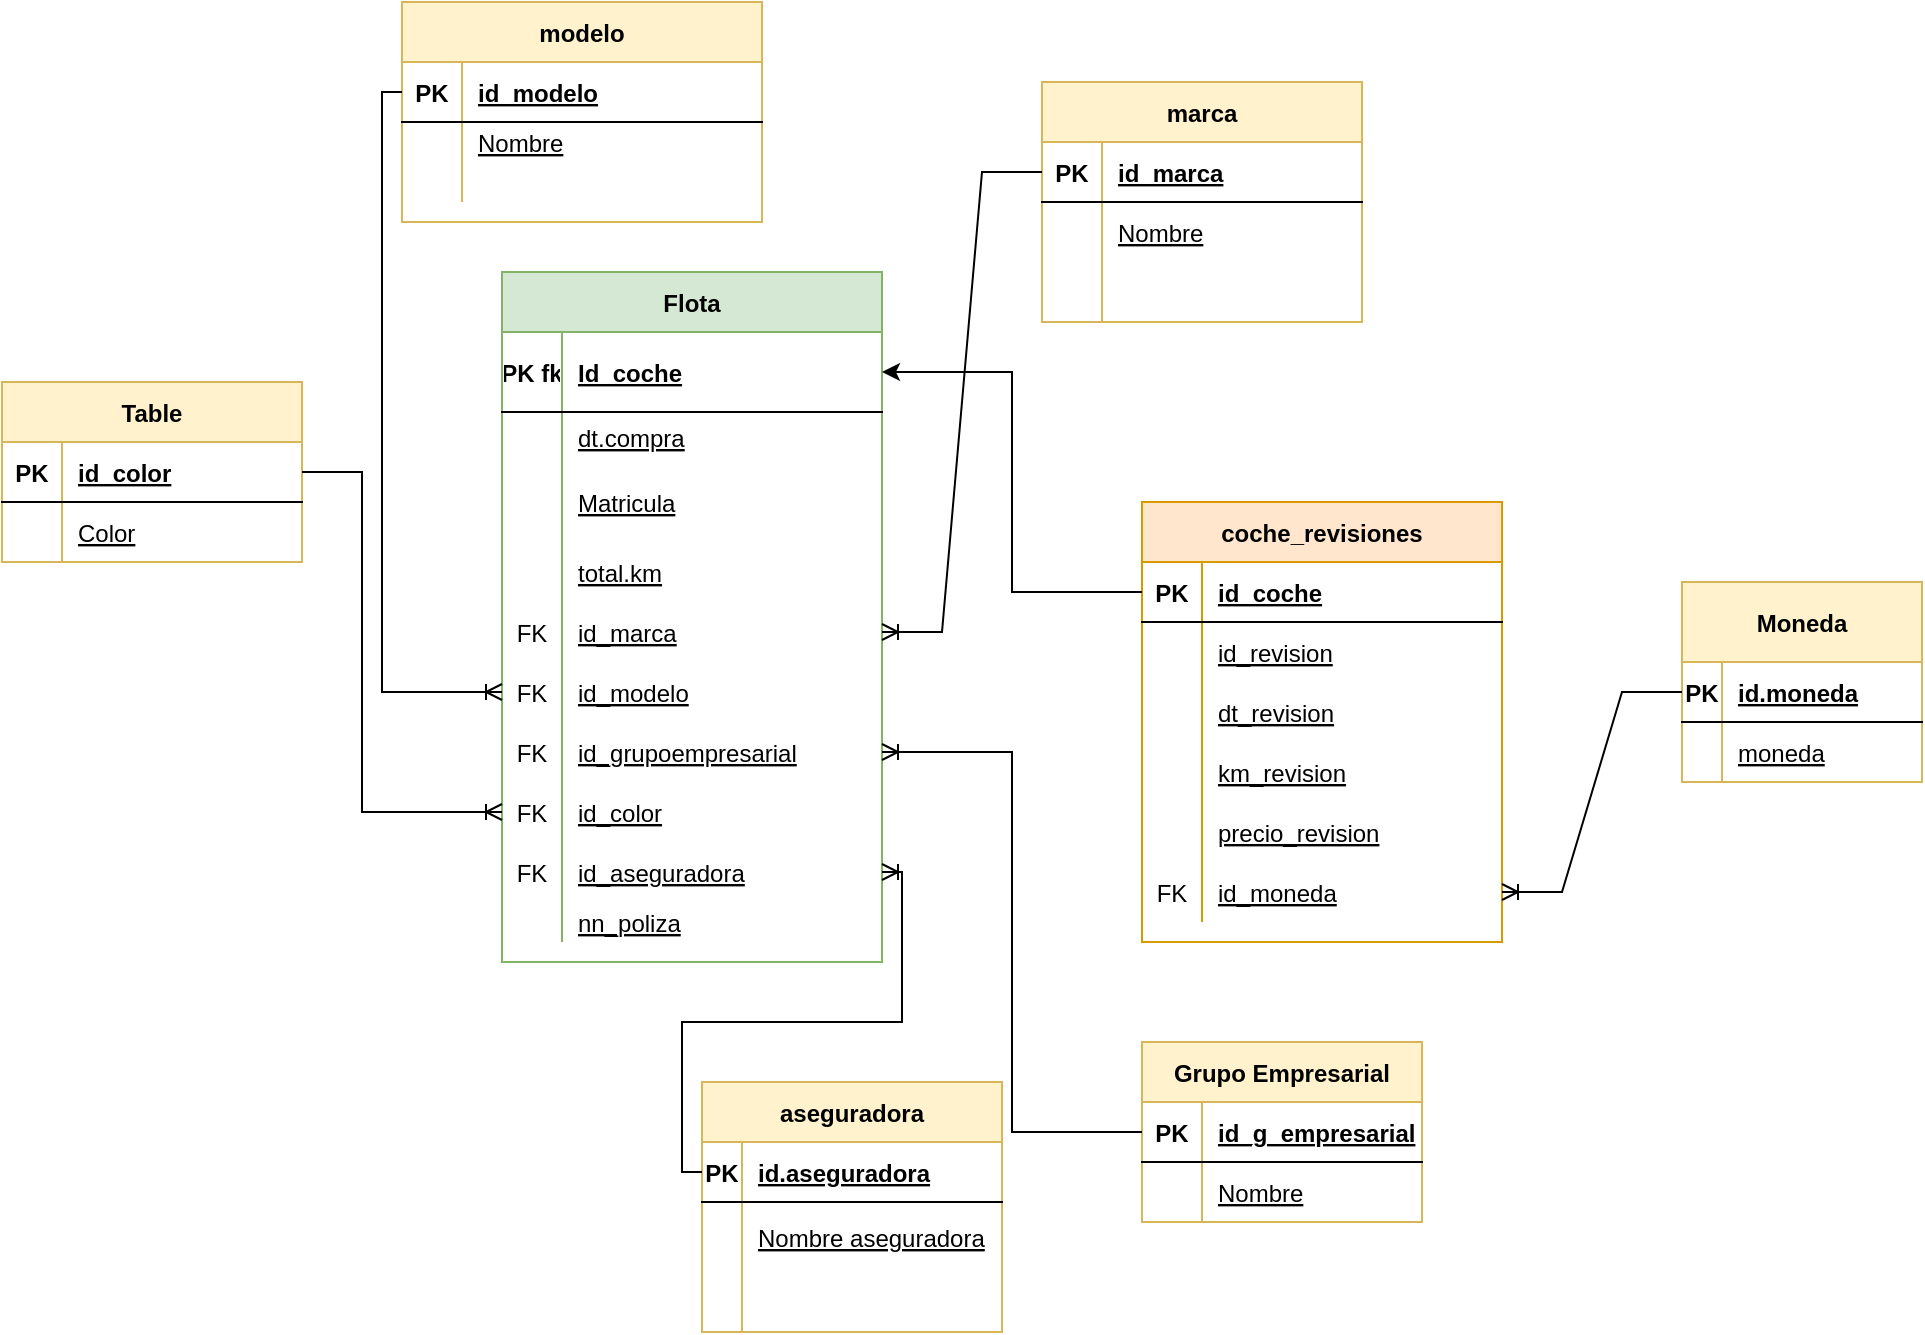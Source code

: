 <mxfile version="20.2.3" type="device"><diagram id="8EDdVwhjqoNO077AOh2g" name="FLOTA KEEPCODING"><mxGraphModel dx="1915" dy="1923" grid="1" gridSize="10" guides="1" tooltips="1" connect="1" arrows="1" fold="1" page="1" pageScale="1" pageWidth="827" pageHeight="1169" math="0" shadow="0"><root><mxCell id="0"/><mxCell id="1" parent="0"/><mxCell id="BFN1OS8TVp1ClR95F3wo-1" value="Flota" style="shape=table;startSize=30;container=1;collapsible=1;childLayout=tableLayout;fixedRows=1;rowLines=0;fontStyle=1;align=center;resizeLast=1;fillColor=#d5e8d4;strokeColor=#82b366;" parent="1" vertex="1"><mxGeometry x="-50" y="105" width="190" height="345.0" as="geometry"/></mxCell><mxCell id="BFN1OS8TVp1ClR95F3wo-2" value="" style="shape=tableRow;horizontal=0;startSize=0;swimlaneHead=0;swimlaneBody=0;fillColor=none;collapsible=0;dropTarget=0;points=[[0,0.5],[1,0.5]];portConstraint=eastwest;top=0;left=0;right=0;bottom=1;" parent="BFN1OS8TVp1ClR95F3wo-1" vertex="1"><mxGeometry y="30" width="190" height="40" as="geometry"/></mxCell><mxCell id="BFN1OS8TVp1ClR95F3wo-3" value="PK fk" style="shape=partialRectangle;connectable=0;fillColor=none;top=0;left=0;bottom=0;right=0;fontStyle=1;overflow=hidden;" parent="BFN1OS8TVp1ClR95F3wo-2" vertex="1"><mxGeometry width="30.0" height="40" as="geometry"><mxRectangle width="30.0" height="40" as="alternateBounds"/></mxGeometry></mxCell><mxCell id="BFN1OS8TVp1ClR95F3wo-4" value="Id_coche" style="shape=partialRectangle;connectable=0;fillColor=none;top=0;left=0;bottom=0;right=0;align=left;spacingLeft=6;fontStyle=5;overflow=hidden;" parent="BFN1OS8TVp1ClR95F3wo-2" vertex="1"><mxGeometry x="30.0" width="160.0" height="40" as="geometry"><mxRectangle width="160.0" height="40" as="alternateBounds"/></mxGeometry></mxCell><mxCell id="H2nhfvJSSMd97uNs4Wrm-1" value="" style="shape=tableRow;horizontal=0;startSize=0;swimlaneHead=0;swimlaneBody=0;fillColor=none;collapsible=0;dropTarget=0;points=[[0,0.5],[1,0.5]];portConstraint=eastwest;top=0;left=0;right=0;bottom=1;strokeColor=none;" parent="BFN1OS8TVp1ClR95F3wo-1" vertex="1"><mxGeometry y="70" width="190" height="25" as="geometry"/></mxCell><mxCell id="H2nhfvJSSMd97uNs4Wrm-2" value="" style="shape=partialRectangle;connectable=0;fillColor=none;top=0;left=0;bottom=0;right=0;fontStyle=1;overflow=hidden;" parent="H2nhfvJSSMd97uNs4Wrm-1" vertex="1"><mxGeometry width="30.0" height="25" as="geometry"><mxRectangle width="30.0" height="25" as="alternateBounds"/></mxGeometry></mxCell><mxCell id="H2nhfvJSSMd97uNs4Wrm-3" value="dt.compra" style="shape=partialRectangle;connectable=0;fillColor=none;top=0;left=0;bottom=0;right=0;align=left;spacingLeft=6;fontStyle=4;overflow=hidden;strokeColor=none;" parent="H2nhfvJSSMd97uNs4Wrm-1" vertex="1"><mxGeometry x="30.0" width="160.0" height="25" as="geometry"><mxRectangle width="160.0" height="25" as="alternateBounds"/></mxGeometry></mxCell><mxCell id="BFN1OS8TVp1ClR95F3wo-5" value="" style="shape=tableRow;horizontal=0;startSize=0;swimlaneHead=0;swimlaneBody=0;fillColor=none;collapsible=0;dropTarget=0;points=[[0,0.5],[1,0.5]];portConstraint=eastwest;top=0;left=0;right=0;bottom=0;" parent="BFN1OS8TVp1ClR95F3wo-1" vertex="1"><mxGeometry y="95" width="190" height="40" as="geometry"/></mxCell><mxCell id="BFN1OS8TVp1ClR95F3wo-6" value="" style="shape=partialRectangle;connectable=0;fillColor=none;top=0;left=0;bottom=0;right=0;editable=1;overflow=hidden;" parent="BFN1OS8TVp1ClR95F3wo-5" vertex="1"><mxGeometry width="30.0" height="40" as="geometry"><mxRectangle width="30.0" height="40" as="alternateBounds"/></mxGeometry></mxCell><mxCell id="BFN1OS8TVp1ClR95F3wo-7" value="Matricula" style="shape=partialRectangle;connectable=0;fillColor=none;top=0;left=0;bottom=0;right=0;align=left;spacingLeft=6;overflow=hidden;fontStyle=4" parent="BFN1OS8TVp1ClR95F3wo-5" vertex="1"><mxGeometry x="30.0" width="160.0" height="40" as="geometry"><mxRectangle width="160.0" height="40" as="alternateBounds"/></mxGeometry></mxCell><mxCell id="BFN1OS8TVp1ClR95F3wo-11" value="" style="shape=tableRow;horizontal=0;startSize=0;swimlaneHead=0;swimlaneBody=0;fillColor=none;collapsible=0;dropTarget=0;points=[[0,0.5],[1,0.5]];portConstraint=eastwest;top=0;left=0;right=0;bottom=0;" parent="BFN1OS8TVp1ClR95F3wo-1" vertex="1"><mxGeometry y="135" width="190" height="30" as="geometry"/></mxCell><mxCell id="BFN1OS8TVp1ClR95F3wo-12" value="" style="shape=partialRectangle;connectable=0;fillColor=none;top=0;left=0;bottom=0;right=0;editable=1;overflow=hidden;" parent="BFN1OS8TVp1ClR95F3wo-11" vertex="1"><mxGeometry width="30.0" height="30" as="geometry"><mxRectangle width="30.0" height="30" as="alternateBounds"/></mxGeometry></mxCell><mxCell id="BFN1OS8TVp1ClR95F3wo-13" value="total.km" style="shape=partialRectangle;connectable=0;fillColor=none;top=0;left=0;bottom=0;right=0;align=left;spacingLeft=6;overflow=hidden;fontStyle=4" parent="BFN1OS8TVp1ClR95F3wo-11" vertex="1"><mxGeometry x="30.0" width="160.0" height="30" as="geometry"><mxRectangle width="160.0" height="30" as="alternateBounds"/></mxGeometry></mxCell><mxCell id="jse9oJYDBZdMRAo43hgn-1" value="" style="shape=tableRow;horizontal=0;startSize=0;swimlaneHead=0;swimlaneBody=0;fillColor=none;collapsible=0;dropTarget=0;points=[[0,0.5],[1,0.5]];portConstraint=eastwest;top=0;left=0;right=0;bottom=0;" parent="BFN1OS8TVp1ClR95F3wo-1" vertex="1"><mxGeometry y="165" width="190" height="30" as="geometry"/></mxCell><mxCell id="jse9oJYDBZdMRAo43hgn-2" value="FK" style="shape=partialRectangle;connectable=0;fillColor=none;top=0;left=0;bottom=0;right=0;editable=1;overflow=hidden;" parent="jse9oJYDBZdMRAo43hgn-1" vertex="1"><mxGeometry width="30.0" height="30" as="geometry"><mxRectangle width="30.0" height="30" as="alternateBounds"/></mxGeometry></mxCell><mxCell id="jse9oJYDBZdMRAo43hgn-3" value="id_marca" style="shape=partialRectangle;connectable=0;fillColor=none;top=0;left=0;bottom=0;right=0;align=left;spacingLeft=6;overflow=hidden;fontStyle=4" parent="jse9oJYDBZdMRAo43hgn-1" vertex="1"><mxGeometry x="30.0" width="160.0" height="30" as="geometry"><mxRectangle width="160.0" height="30" as="alternateBounds"/></mxGeometry></mxCell><mxCell id="jse9oJYDBZdMRAo43hgn-4" value="" style="shape=tableRow;horizontal=0;startSize=0;swimlaneHead=0;swimlaneBody=0;fillColor=none;collapsible=0;dropTarget=0;points=[[0,0.5],[1,0.5]];portConstraint=eastwest;top=0;left=0;right=0;bottom=0;" parent="BFN1OS8TVp1ClR95F3wo-1" vertex="1"><mxGeometry y="195" width="190" height="30" as="geometry"/></mxCell><mxCell id="jse9oJYDBZdMRAo43hgn-5" value="FK" style="shape=partialRectangle;connectable=0;fillColor=none;top=0;left=0;bottom=0;right=0;editable=1;overflow=hidden;" parent="jse9oJYDBZdMRAo43hgn-4" vertex="1"><mxGeometry width="30.0" height="30" as="geometry"><mxRectangle width="30.0" height="30" as="alternateBounds"/></mxGeometry></mxCell><mxCell id="jse9oJYDBZdMRAo43hgn-6" value="id_modelo" style="shape=partialRectangle;connectable=0;fillColor=none;top=0;left=0;bottom=0;right=0;align=left;spacingLeft=6;overflow=hidden;fontStyle=4" parent="jse9oJYDBZdMRAo43hgn-4" vertex="1"><mxGeometry x="30.0" width="160.0" height="30" as="geometry"><mxRectangle width="160.0" height="30" as="alternateBounds"/></mxGeometry></mxCell><mxCell id="jse9oJYDBZdMRAo43hgn-7" value="" style="shape=tableRow;horizontal=0;startSize=0;swimlaneHead=0;swimlaneBody=0;fillColor=none;collapsible=0;dropTarget=0;points=[[0,0.5],[1,0.5]];portConstraint=eastwest;top=0;left=0;right=0;bottom=0;" parent="BFN1OS8TVp1ClR95F3wo-1" vertex="1"><mxGeometry y="225" width="190" height="30" as="geometry"/></mxCell><mxCell id="jse9oJYDBZdMRAo43hgn-8" value="FK" style="shape=partialRectangle;connectable=0;fillColor=none;top=0;left=0;bottom=0;right=0;editable=1;overflow=hidden;" parent="jse9oJYDBZdMRAo43hgn-7" vertex="1"><mxGeometry width="30.0" height="30" as="geometry"><mxRectangle width="30.0" height="30" as="alternateBounds"/></mxGeometry></mxCell><mxCell id="jse9oJYDBZdMRAo43hgn-9" value="id_grupoempresarial" style="shape=partialRectangle;connectable=0;fillColor=none;top=0;left=0;bottom=0;right=0;align=left;spacingLeft=6;overflow=hidden;fontStyle=4" parent="jse9oJYDBZdMRAo43hgn-7" vertex="1"><mxGeometry x="30.0" width="160.0" height="30" as="geometry"><mxRectangle width="160.0" height="30" as="alternateBounds"/></mxGeometry></mxCell><mxCell id="jse9oJYDBZdMRAo43hgn-10" value="" style="shape=tableRow;horizontal=0;startSize=0;swimlaneHead=0;swimlaneBody=0;fillColor=none;collapsible=0;dropTarget=0;points=[[0,0.5],[1,0.5]];portConstraint=eastwest;top=0;left=0;right=0;bottom=0;" parent="BFN1OS8TVp1ClR95F3wo-1" vertex="1"><mxGeometry y="255" width="190" height="30" as="geometry"/></mxCell><mxCell id="jse9oJYDBZdMRAo43hgn-11" value="FK" style="shape=partialRectangle;connectable=0;fillColor=none;top=0;left=0;bottom=0;right=0;editable=1;overflow=hidden;" parent="jse9oJYDBZdMRAo43hgn-10" vertex="1"><mxGeometry width="30.0" height="30" as="geometry"><mxRectangle width="30.0" height="30" as="alternateBounds"/></mxGeometry></mxCell><mxCell id="jse9oJYDBZdMRAo43hgn-12" value="id_color" style="shape=partialRectangle;connectable=0;fillColor=none;top=0;left=0;bottom=0;right=0;align=left;spacingLeft=6;overflow=hidden;fontStyle=4" parent="jse9oJYDBZdMRAo43hgn-10" vertex="1"><mxGeometry x="30.0" width="160.0" height="30" as="geometry"><mxRectangle width="160.0" height="30" as="alternateBounds"/></mxGeometry></mxCell><mxCell id="GHi4tgiAQtHKnTw6kDg6-1" value="" style="shape=tableRow;horizontal=0;startSize=0;swimlaneHead=0;swimlaneBody=0;fillColor=none;collapsible=0;dropTarget=0;points=[[0,0.5],[1,0.5]];portConstraint=eastwest;top=0;left=0;right=0;bottom=0;" parent="BFN1OS8TVp1ClR95F3wo-1" vertex="1"><mxGeometry y="285" width="190" height="30" as="geometry"/></mxCell><mxCell id="GHi4tgiAQtHKnTw6kDg6-2" value="FK" style="shape=partialRectangle;connectable=0;fillColor=none;top=0;left=0;bottom=0;right=0;editable=1;overflow=hidden;" parent="GHi4tgiAQtHKnTw6kDg6-1" vertex="1"><mxGeometry width="30.0" height="30" as="geometry"><mxRectangle width="30.0" height="30" as="alternateBounds"/></mxGeometry></mxCell><mxCell id="GHi4tgiAQtHKnTw6kDg6-3" value="id_aseguradora" style="shape=partialRectangle;connectable=0;fillColor=none;top=0;left=0;bottom=0;right=0;align=left;spacingLeft=6;overflow=hidden;fontStyle=4" parent="GHi4tgiAQtHKnTw6kDg6-1" vertex="1"><mxGeometry x="30.0" width="160.0" height="30" as="geometry"><mxRectangle width="160.0" height="30" as="alternateBounds"/></mxGeometry></mxCell><mxCell id="GHi4tgiAQtHKnTw6kDg6-9" value="" style="shape=tableRow;horizontal=0;startSize=0;swimlaneHead=0;swimlaneBody=0;fillColor=none;collapsible=0;dropTarget=0;points=[[0,0.5],[1,0.5]];portConstraint=eastwest;top=0;left=0;right=0;bottom=0;" parent="BFN1OS8TVp1ClR95F3wo-1" vertex="1"><mxGeometry y="315" width="190" height="20" as="geometry"/></mxCell><mxCell id="GHi4tgiAQtHKnTw6kDg6-10" value="" style="shape=partialRectangle;connectable=0;fillColor=none;top=0;left=0;bottom=0;right=0;editable=1;overflow=hidden;" parent="GHi4tgiAQtHKnTw6kDg6-9" vertex="1"><mxGeometry width="30.0" height="20" as="geometry"><mxRectangle width="30.0" height="20" as="alternateBounds"/></mxGeometry></mxCell><mxCell id="GHi4tgiAQtHKnTw6kDg6-11" value="nn_poliza" style="shape=partialRectangle;connectable=0;fillColor=none;top=0;left=0;bottom=0;right=0;align=left;spacingLeft=6;overflow=hidden;fontStyle=4" parent="GHi4tgiAQtHKnTw6kDg6-9" vertex="1"><mxGeometry x="30.0" width="160.0" height="20" as="geometry"><mxRectangle width="160.0" height="20" as="alternateBounds"/></mxGeometry></mxCell><mxCell id="9qH014fQgzcnN4x6-vak-42" value="modelo" style="shape=table;startSize=30;container=1;collapsible=1;childLayout=tableLayout;fixedRows=1;rowLines=0;fontStyle=1;align=center;resizeLast=1;fillColor=#fff2cc;strokeColor=#d6b656;" parent="1" vertex="1"><mxGeometry x="-100" y="-30" width="180" height="110.0" as="geometry"/></mxCell><mxCell id="9qH014fQgzcnN4x6-vak-43" value="" style="shape=tableRow;horizontal=0;startSize=0;swimlaneHead=0;swimlaneBody=0;fillColor=none;collapsible=0;dropTarget=0;points=[[0,0.5],[1,0.5]];portConstraint=eastwest;top=0;left=0;right=0;bottom=1;" parent="9qH014fQgzcnN4x6-vak-42" vertex="1"><mxGeometry y="30" width="180" height="30" as="geometry"/></mxCell><mxCell id="9qH014fQgzcnN4x6-vak-44" value="PK" style="shape=partialRectangle;connectable=0;fillColor=none;top=0;left=0;bottom=0;right=0;fontStyle=1;overflow=hidden;" parent="9qH014fQgzcnN4x6-vak-43" vertex="1"><mxGeometry width="30" height="30" as="geometry"><mxRectangle width="30" height="30" as="alternateBounds"/></mxGeometry></mxCell><mxCell id="9qH014fQgzcnN4x6-vak-45" value="id_modelo" style="shape=partialRectangle;connectable=0;fillColor=none;top=0;left=0;bottom=0;right=0;align=left;spacingLeft=6;fontStyle=5;overflow=hidden;" parent="9qH014fQgzcnN4x6-vak-43" vertex="1"><mxGeometry x="30" width="150" height="30" as="geometry"><mxRectangle width="150" height="30" as="alternateBounds"/></mxGeometry></mxCell><mxCell id="9qH014fQgzcnN4x6-vak-46" value="" style="shape=tableRow;horizontal=0;startSize=0;swimlaneHead=0;swimlaneBody=0;fillColor=none;collapsible=0;dropTarget=0;points=[[0,0.5],[1,0.5]];portConstraint=eastwest;top=0;left=0;right=0;bottom=0;" parent="9qH014fQgzcnN4x6-vak-42" vertex="1"><mxGeometry y="60" width="180" height="20" as="geometry"/></mxCell><mxCell id="9qH014fQgzcnN4x6-vak-47" value="" style="shape=partialRectangle;connectable=0;fillColor=none;top=0;left=0;bottom=0;right=0;editable=1;overflow=hidden;" parent="9qH014fQgzcnN4x6-vak-46" vertex="1"><mxGeometry width="30" height="20" as="geometry"><mxRectangle width="30" height="20" as="alternateBounds"/></mxGeometry></mxCell><mxCell id="9qH014fQgzcnN4x6-vak-48" value="Nombre" style="shape=partialRectangle;connectable=0;fillColor=none;top=0;left=0;bottom=0;right=0;align=left;spacingLeft=6;overflow=hidden;fontStyle=4" parent="9qH014fQgzcnN4x6-vak-46" vertex="1"><mxGeometry x="30" width="150" height="20" as="geometry"><mxRectangle width="150" height="20" as="alternateBounds"/></mxGeometry></mxCell><mxCell id="IlqKf_GuAoebQNW2TqDB-1" value="" style="shape=tableRow;horizontal=0;startSize=0;swimlaneHead=0;swimlaneBody=0;fillColor=none;collapsible=0;dropTarget=0;points=[[0,0.5],[1,0.5]];portConstraint=eastwest;top=0;left=0;right=0;bottom=0;" parent="9qH014fQgzcnN4x6-vak-42" vertex="1"><mxGeometry y="80" width="180" height="20" as="geometry"/></mxCell><mxCell id="IlqKf_GuAoebQNW2TqDB-2" value="" style="shape=partialRectangle;connectable=0;fillColor=none;top=0;left=0;bottom=0;right=0;editable=1;overflow=hidden;" parent="IlqKf_GuAoebQNW2TqDB-1" vertex="1"><mxGeometry width="30" height="20" as="geometry"><mxRectangle width="30" height="20" as="alternateBounds"/></mxGeometry></mxCell><mxCell id="IlqKf_GuAoebQNW2TqDB-3" value="" style="shape=partialRectangle;connectable=0;fillColor=none;top=0;left=0;bottom=0;right=0;align=left;spacingLeft=6;overflow=hidden;" parent="IlqKf_GuAoebQNW2TqDB-1" vertex="1"><mxGeometry x="30" width="150" height="20" as="geometry"><mxRectangle width="150" height="20" as="alternateBounds"/></mxGeometry></mxCell><mxCell id="9qH014fQgzcnN4x6-vak-56" value="marca" style="shape=table;startSize=30;container=1;collapsible=1;childLayout=tableLayout;fixedRows=1;rowLines=0;fontStyle=1;align=center;resizeLast=1;fillColor=#fff2cc;strokeColor=#d6b656;" parent="1" vertex="1"><mxGeometry x="220" y="10" width="160" height="120" as="geometry"/></mxCell><mxCell id="9qH014fQgzcnN4x6-vak-57" value="" style="shape=tableRow;horizontal=0;startSize=0;swimlaneHead=0;swimlaneBody=0;fillColor=none;collapsible=0;dropTarget=0;points=[[0,0.5],[1,0.5]];portConstraint=eastwest;top=0;left=0;right=0;bottom=1;" parent="9qH014fQgzcnN4x6-vak-56" vertex="1"><mxGeometry y="30" width="160" height="30" as="geometry"/></mxCell><mxCell id="9qH014fQgzcnN4x6-vak-58" value="PK" style="shape=partialRectangle;connectable=0;fillColor=none;top=0;left=0;bottom=0;right=0;fontStyle=1;overflow=hidden;" parent="9qH014fQgzcnN4x6-vak-57" vertex="1"><mxGeometry width="30" height="30" as="geometry"><mxRectangle width="30" height="30" as="alternateBounds"/></mxGeometry></mxCell><mxCell id="9qH014fQgzcnN4x6-vak-59" value="id_marca" style="shape=partialRectangle;connectable=0;fillColor=none;top=0;left=0;bottom=0;right=0;align=left;spacingLeft=6;fontStyle=5;overflow=hidden;" parent="9qH014fQgzcnN4x6-vak-57" vertex="1"><mxGeometry x="30" width="130" height="30" as="geometry"><mxRectangle width="130" height="30" as="alternateBounds"/></mxGeometry></mxCell><mxCell id="9qH014fQgzcnN4x6-vak-60" value="" style="shape=tableRow;horizontal=0;startSize=0;swimlaneHead=0;swimlaneBody=0;fillColor=none;collapsible=0;dropTarget=0;points=[[0,0.5],[1,0.5]];portConstraint=eastwest;top=0;left=0;right=0;bottom=0;" parent="9qH014fQgzcnN4x6-vak-56" vertex="1"><mxGeometry y="60" width="160" height="30" as="geometry"/></mxCell><mxCell id="9qH014fQgzcnN4x6-vak-61" value="" style="shape=partialRectangle;connectable=0;fillColor=none;top=0;left=0;bottom=0;right=0;editable=1;overflow=hidden;" parent="9qH014fQgzcnN4x6-vak-60" vertex="1"><mxGeometry width="30" height="30" as="geometry"><mxRectangle width="30" height="30" as="alternateBounds"/></mxGeometry></mxCell><mxCell id="9qH014fQgzcnN4x6-vak-62" value="Nombre" style="shape=partialRectangle;connectable=0;fillColor=none;top=0;left=0;bottom=0;right=0;align=left;spacingLeft=6;overflow=hidden;fontStyle=4" parent="9qH014fQgzcnN4x6-vak-60" vertex="1"><mxGeometry x="30" width="130" height="30" as="geometry"><mxRectangle width="130" height="30" as="alternateBounds"/></mxGeometry></mxCell><mxCell id="9qH014fQgzcnN4x6-vak-63" value="" style="shape=tableRow;horizontal=0;startSize=0;swimlaneHead=0;swimlaneBody=0;fillColor=none;collapsible=0;dropTarget=0;points=[[0,0.5],[1,0.5]];portConstraint=eastwest;top=0;left=0;right=0;bottom=0;" parent="9qH014fQgzcnN4x6-vak-56" vertex="1"><mxGeometry y="90" width="160" height="30" as="geometry"/></mxCell><mxCell id="9qH014fQgzcnN4x6-vak-64" value="" style="shape=partialRectangle;connectable=0;fillColor=none;top=0;left=0;bottom=0;right=0;editable=1;overflow=hidden;" parent="9qH014fQgzcnN4x6-vak-63" vertex="1"><mxGeometry width="30" height="30" as="geometry"><mxRectangle width="30" height="30" as="alternateBounds"/></mxGeometry></mxCell><mxCell id="9qH014fQgzcnN4x6-vak-65" value="" style="shape=partialRectangle;connectable=0;fillColor=none;top=0;left=0;bottom=0;right=0;align=left;spacingLeft=6;overflow=hidden;" parent="9qH014fQgzcnN4x6-vak-63" vertex="1"><mxGeometry x="30" width="130" height="30" as="geometry"><mxRectangle width="130" height="30" as="alternateBounds"/></mxGeometry></mxCell><mxCell id="9qH014fQgzcnN4x6-vak-70" value="Grupo Empresarial" style="shape=table;startSize=30;container=1;collapsible=1;childLayout=tableLayout;fixedRows=1;rowLines=0;fontStyle=1;align=center;resizeLast=1;fillColor=#fff2cc;strokeColor=#d6b656;" parent="1" vertex="1"><mxGeometry x="270" y="490" width="140" height="90" as="geometry"/></mxCell><mxCell id="9qH014fQgzcnN4x6-vak-71" value="" style="shape=tableRow;horizontal=0;startSize=0;swimlaneHead=0;swimlaneBody=0;fillColor=none;collapsible=0;dropTarget=0;points=[[0,0.5],[1,0.5]];portConstraint=eastwest;top=0;left=0;right=0;bottom=1;" parent="9qH014fQgzcnN4x6-vak-70" vertex="1"><mxGeometry y="30" width="140" height="30" as="geometry"/></mxCell><mxCell id="9qH014fQgzcnN4x6-vak-72" value="PK" style="shape=partialRectangle;connectable=0;fillColor=none;top=0;left=0;bottom=0;right=0;fontStyle=1;overflow=hidden;" parent="9qH014fQgzcnN4x6-vak-71" vertex="1"><mxGeometry width="30" height="30" as="geometry"><mxRectangle width="30" height="30" as="alternateBounds"/></mxGeometry></mxCell><mxCell id="9qH014fQgzcnN4x6-vak-73" value="id_g_empresarial" style="shape=partialRectangle;connectable=0;fillColor=none;top=0;left=0;bottom=0;right=0;align=left;spacingLeft=6;fontStyle=5;overflow=hidden;" parent="9qH014fQgzcnN4x6-vak-71" vertex="1"><mxGeometry x="30" width="110" height="30" as="geometry"><mxRectangle width="110" height="30" as="alternateBounds"/></mxGeometry></mxCell><mxCell id="9qH014fQgzcnN4x6-vak-74" value="" style="shape=tableRow;horizontal=0;startSize=0;swimlaneHead=0;swimlaneBody=0;fillColor=none;collapsible=0;dropTarget=0;points=[[0,0.5],[1,0.5]];portConstraint=eastwest;top=0;left=0;right=0;bottom=0;" parent="9qH014fQgzcnN4x6-vak-70" vertex="1"><mxGeometry y="60" width="140" height="30" as="geometry"/></mxCell><mxCell id="9qH014fQgzcnN4x6-vak-75" value="" style="shape=partialRectangle;connectable=0;fillColor=none;top=0;left=0;bottom=0;right=0;editable=1;overflow=hidden;" parent="9qH014fQgzcnN4x6-vak-74" vertex="1"><mxGeometry width="30" height="30" as="geometry"><mxRectangle width="30" height="30" as="alternateBounds"/></mxGeometry></mxCell><mxCell id="9qH014fQgzcnN4x6-vak-76" value="Nombre" style="shape=partialRectangle;connectable=0;fillColor=none;top=0;left=0;bottom=0;right=0;align=left;spacingLeft=6;overflow=hidden;fontStyle=4" parent="9qH014fQgzcnN4x6-vak-74" vertex="1"><mxGeometry x="30" width="110" height="30" as="geometry"><mxRectangle width="110" height="30" as="alternateBounds"/></mxGeometry></mxCell><mxCell id="y_GJwCHiX9BUu_xpsBJR-1" value="Moneda" style="shape=table;startSize=40;container=1;collapsible=1;childLayout=tableLayout;fixedRows=1;rowLines=0;fontStyle=1;align=center;resizeLast=1;fillColor=#fff2cc;strokeColor=#d6b656;" parent="1" vertex="1"><mxGeometry x="540" y="260" width="120" height="100" as="geometry"/></mxCell><mxCell id="y_GJwCHiX9BUu_xpsBJR-2" value="" style="shape=tableRow;horizontal=0;startSize=0;swimlaneHead=0;swimlaneBody=0;fillColor=none;collapsible=0;dropTarget=0;points=[[0,0.5],[1,0.5]];portConstraint=eastwest;top=0;left=0;right=0;bottom=1;" parent="y_GJwCHiX9BUu_xpsBJR-1" vertex="1"><mxGeometry y="40" width="120" height="30" as="geometry"/></mxCell><mxCell id="y_GJwCHiX9BUu_xpsBJR-3" value="PK" style="shape=partialRectangle;connectable=0;fillColor=none;top=0;left=0;bottom=0;right=0;fontStyle=1;overflow=hidden;" parent="y_GJwCHiX9BUu_xpsBJR-2" vertex="1"><mxGeometry width="20" height="30" as="geometry"><mxRectangle width="20" height="30" as="alternateBounds"/></mxGeometry></mxCell><mxCell id="y_GJwCHiX9BUu_xpsBJR-4" value="id.moneda" style="shape=partialRectangle;connectable=0;fillColor=none;top=0;left=0;bottom=0;right=0;align=left;spacingLeft=6;fontStyle=5;overflow=hidden;" parent="y_GJwCHiX9BUu_xpsBJR-2" vertex="1"><mxGeometry x="20" width="100" height="30" as="geometry"><mxRectangle width="100" height="30" as="alternateBounds"/></mxGeometry></mxCell><mxCell id="y_GJwCHiX9BUu_xpsBJR-5" value="" style="shape=tableRow;horizontal=0;startSize=0;swimlaneHead=0;swimlaneBody=0;fillColor=none;collapsible=0;dropTarget=0;points=[[0,0.5],[1,0.5]];portConstraint=eastwest;top=0;left=0;right=0;bottom=0;" parent="y_GJwCHiX9BUu_xpsBJR-1" vertex="1"><mxGeometry y="70" width="120" height="30" as="geometry"/></mxCell><mxCell id="y_GJwCHiX9BUu_xpsBJR-6" value="" style="shape=partialRectangle;connectable=0;fillColor=none;top=0;left=0;bottom=0;right=0;editable=1;overflow=hidden;" parent="y_GJwCHiX9BUu_xpsBJR-5" vertex="1"><mxGeometry width="20" height="30" as="geometry"><mxRectangle width="20" height="30" as="alternateBounds"/></mxGeometry></mxCell><mxCell id="y_GJwCHiX9BUu_xpsBJR-7" value="moneda" style="shape=partialRectangle;connectable=0;fillColor=none;top=0;left=0;bottom=0;right=0;align=left;spacingLeft=6;overflow=hidden;fontStyle=4" parent="y_GJwCHiX9BUu_xpsBJR-5" vertex="1"><mxGeometry x="20" width="100" height="30" as="geometry"><mxRectangle width="100" height="30" as="alternateBounds"/></mxGeometry></mxCell><mxCell id="y_GJwCHiX9BUu_xpsBJR-15" value="aseguradora" style="shape=table;startSize=30;container=1;collapsible=1;childLayout=tableLayout;fixedRows=1;rowLines=0;fontStyle=1;align=center;resizeLast=1;fillColor=#fff2cc;strokeColor=#d6b656;" parent="1" vertex="1"><mxGeometry x="50" y="510" width="150" height="125" as="geometry"/></mxCell><mxCell id="y_GJwCHiX9BUu_xpsBJR-16" value="" style="shape=tableRow;horizontal=0;startSize=0;swimlaneHead=0;swimlaneBody=0;fillColor=none;collapsible=0;dropTarget=0;points=[[0,0.5],[1,0.5]];portConstraint=eastwest;top=0;left=0;right=0;bottom=1;" parent="y_GJwCHiX9BUu_xpsBJR-15" vertex="1"><mxGeometry y="30" width="150" height="30" as="geometry"/></mxCell><mxCell id="y_GJwCHiX9BUu_xpsBJR-17" value="PK" style="shape=partialRectangle;connectable=0;fillColor=none;top=0;left=0;bottom=0;right=0;fontStyle=1;overflow=hidden;" parent="y_GJwCHiX9BUu_xpsBJR-16" vertex="1"><mxGeometry width="20" height="30" as="geometry"><mxRectangle width="20" height="30" as="alternateBounds"/></mxGeometry></mxCell><mxCell id="y_GJwCHiX9BUu_xpsBJR-18" value="id.aseguradora" style="shape=partialRectangle;connectable=0;fillColor=none;top=0;left=0;bottom=0;right=0;align=left;spacingLeft=6;fontStyle=5;overflow=hidden;" parent="y_GJwCHiX9BUu_xpsBJR-16" vertex="1"><mxGeometry x="20" width="130" height="30" as="geometry"><mxRectangle width="130" height="30" as="alternateBounds"/></mxGeometry></mxCell><mxCell id="y_GJwCHiX9BUu_xpsBJR-19" value="" style="shape=tableRow;horizontal=0;startSize=0;swimlaneHead=0;swimlaneBody=0;fillColor=none;collapsible=0;dropTarget=0;points=[[0,0.5],[1,0.5]];portConstraint=eastwest;top=0;left=0;right=0;bottom=0;" parent="y_GJwCHiX9BUu_xpsBJR-15" vertex="1"><mxGeometry y="60" width="150" height="35" as="geometry"/></mxCell><mxCell id="y_GJwCHiX9BUu_xpsBJR-20" value="" style="shape=partialRectangle;connectable=0;fillColor=none;top=0;left=0;bottom=0;right=0;editable=1;overflow=hidden;" parent="y_GJwCHiX9BUu_xpsBJR-19" vertex="1"><mxGeometry width="20" height="35" as="geometry"><mxRectangle width="20" height="35" as="alternateBounds"/></mxGeometry></mxCell><mxCell id="y_GJwCHiX9BUu_xpsBJR-21" value="Nombre aseguradora" style="shape=partialRectangle;connectable=0;fillColor=none;top=0;left=0;bottom=0;right=0;align=left;spacingLeft=6;overflow=hidden;fontStyle=4" parent="y_GJwCHiX9BUu_xpsBJR-19" vertex="1"><mxGeometry x="20" width="130" height="35" as="geometry"><mxRectangle width="130" height="35" as="alternateBounds"/></mxGeometry></mxCell><mxCell id="y_GJwCHiX9BUu_xpsBJR-22" value="" style="shape=tableRow;horizontal=0;startSize=0;swimlaneHead=0;swimlaneBody=0;fillColor=none;collapsible=0;dropTarget=0;points=[[0,0.5],[1,0.5]];portConstraint=eastwest;top=0;left=0;right=0;bottom=0;" parent="y_GJwCHiX9BUu_xpsBJR-15" vertex="1"><mxGeometry y="95" width="150" height="30" as="geometry"/></mxCell><mxCell id="y_GJwCHiX9BUu_xpsBJR-23" value="" style="shape=partialRectangle;connectable=0;fillColor=none;top=0;left=0;bottom=0;right=0;editable=1;overflow=hidden;" parent="y_GJwCHiX9BUu_xpsBJR-22" vertex="1"><mxGeometry width="20" height="30" as="geometry"><mxRectangle width="20" height="30" as="alternateBounds"/></mxGeometry></mxCell><mxCell id="y_GJwCHiX9BUu_xpsBJR-24" value="" style="shape=partialRectangle;connectable=0;fillColor=none;top=0;left=0;bottom=0;right=0;align=left;spacingLeft=6;overflow=hidden;" parent="y_GJwCHiX9BUu_xpsBJR-22" vertex="1"><mxGeometry x="20" width="130" height="30" as="geometry"><mxRectangle width="130" height="30" as="alternateBounds"/></mxGeometry></mxCell><mxCell id="y_GJwCHiX9BUu_xpsBJR-29" value="Table" style="shape=table;startSize=30;container=1;collapsible=1;childLayout=tableLayout;fixedRows=1;rowLines=0;fontStyle=1;align=center;resizeLast=1;fillColor=#fff2cc;strokeColor=#d6b656;" parent="1" vertex="1"><mxGeometry x="-300" y="160" width="150" height="90" as="geometry"/></mxCell><mxCell id="y_GJwCHiX9BUu_xpsBJR-30" value="" style="shape=tableRow;horizontal=0;startSize=0;swimlaneHead=0;swimlaneBody=0;fillColor=none;collapsible=0;dropTarget=0;points=[[0,0.5],[1,0.5]];portConstraint=eastwest;top=0;left=0;right=0;bottom=1;" parent="y_GJwCHiX9BUu_xpsBJR-29" vertex="1"><mxGeometry y="30" width="150" height="30" as="geometry"/></mxCell><mxCell id="y_GJwCHiX9BUu_xpsBJR-31" value="PK" style="shape=partialRectangle;connectable=0;fillColor=none;top=0;left=0;bottom=0;right=0;fontStyle=1;overflow=hidden;" parent="y_GJwCHiX9BUu_xpsBJR-30" vertex="1"><mxGeometry width="30" height="30" as="geometry"><mxRectangle width="30" height="30" as="alternateBounds"/></mxGeometry></mxCell><mxCell id="y_GJwCHiX9BUu_xpsBJR-32" value="id_color" style="shape=partialRectangle;connectable=0;fillColor=none;top=0;left=0;bottom=0;right=0;align=left;spacingLeft=6;fontStyle=5;overflow=hidden;" parent="y_GJwCHiX9BUu_xpsBJR-30" vertex="1"><mxGeometry x="30" width="120" height="30" as="geometry"><mxRectangle width="120" height="30" as="alternateBounds"/></mxGeometry></mxCell><mxCell id="y_GJwCHiX9BUu_xpsBJR-33" value="" style="shape=tableRow;horizontal=0;startSize=0;swimlaneHead=0;swimlaneBody=0;fillColor=none;collapsible=0;dropTarget=0;points=[[0,0.5],[1,0.5]];portConstraint=eastwest;top=0;left=0;right=0;bottom=0;" parent="y_GJwCHiX9BUu_xpsBJR-29" vertex="1"><mxGeometry y="60" width="150" height="30" as="geometry"/></mxCell><mxCell id="y_GJwCHiX9BUu_xpsBJR-34" value="" style="shape=partialRectangle;connectable=0;fillColor=none;top=0;left=0;bottom=0;right=0;editable=1;overflow=hidden;" parent="y_GJwCHiX9BUu_xpsBJR-33" vertex="1"><mxGeometry width="30" height="30" as="geometry"><mxRectangle width="30" height="30" as="alternateBounds"/></mxGeometry></mxCell><mxCell id="y_GJwCHiX9BUu_xpsBJR-35" value="Color" style="shape=partialRectangle;connectable=0;fillColor=none;top=0;left=0;bottom=0;right=0;align=left;spacingLeft=6;overflow=hidden;fontStyle=4" parent="y_GJwCHiX9BUu_xpsBJR-33" vertex="1"><mxGeometry x="30" width="120" height="30" as="geometry"><mxRectangle width="120" height="30" as="alternateBounds"/></mxGeometry></mxCell><mxCell id="P1wDrp3zGdpg6A45EhLH-1" value="coche_revisiones" style="shape=table;startSize=30;container=1;collapsible=1;childLayout=tableLayout;fixedRows=1;rowLines=0;fontStyle=1;align=center;resizeLast=1;fillColor=#ffe6cc;strokeColor=#d79b00;" parent="1" vertex="1"><mxGeometry x="270" y="220" width="180" height="220" as="geometry"/></mxCell><mxCell id="P1wDrp3zGdpg6A45EhLH-2" value="" style="shape=tableRow;horizontal=0;startSize=0;swimlaneHead=0;swimlaneBody=0;fillColor=none;collapsible=0;dropTarget=0;points=[[0,0.5],[1,0.5]];portConstraint=eastwest;top=0;left=0;right=0;bottom=1;" parent="P1wDrp3zGdpg6A45EhLH-1" vertex="1"><mxGeometry y="30" width="180" height="30" as="geometry"/></mxCell><mxCell id="P1wDrp3zGdpg6A45EhLH-3" value="PK" style="shape=partialRectangle;connectable=0;fillColor=none;top=0;left=0;bottom=0;right=0;fontStyle=1;overflow=hidden;" parent="P1wDrp3zGdpg6A45EhLH-2" vertex="1"><mxGeometry width="30" height="30" as="geometry"><mxRectangle width="30" height="30" as="alternateBounds"/></mxGeometry></mxCell><mxCell id="P1wDrp3zGdpg6A45EhLH-4" value="id_coche" style="shape=partialRectangle;connectable=0;fillColor=none;top=0;left=0;bottom=0;right=0;align=left;spacingLeft=6;fontStyle=5;overflow=hidden;" parent="P1wDrp3zGdpg6A45EhLH-2" vertex="1"><mxGeometry x="30" width="150" height="30" as="geometry"><mxRectangle width="150" height="30" as="alternateBounds"/></mxGeometry></mxCell><mxCell id="P1wDrp3zGdpg6A45EhLH-5" value="" style="shape=tableRow;horizontal=0;startSize=0;swimlaneHead=0;swimlaneBody=0;fillColor=none;collapsible=0;dropTarget=0;points=[[0,0.5],[1,0.5]];portConstraint=eastwest;top=0;left=0;right=0;bottom=0;" parent="P1wDrp3zGdpg6A45EhLH-1" vertex="1"><mxGeometry y="60" width="180" height="30" as="geometry"/></mxCell><mxCell id="P1wDrp3zGdpg6A45EhLH-6" value="" style="shape=partialRectangle;connectable=0;fillColor=none;top=0;left=0;bottom=0;right=0;editable=1;overflow=hidden;" parent="P1wDrp3zGdpg6A45EhLH-5" vertex="1"><mxGeometry width="30" height="30" as="geometry"><mxRectangle width="30" height="30" as="alternateBounds"/></mxGeometry></mxCell><mxCell id="P1wDrp3zGdpg6A45EhLH-7" value="id_revision" style="shape=partialRectangle;connectable=0;fillColor=none;top=0;left=0;bottom=0;right=0;align=left;spacingLeft=6;overflow=hidden;fontStyle=4" parent="P1wDrp3zGdpg6A45EhLH-5" vertex="1"><mxGeometry x="30" width="150" height="30" as="geometry"><mxRectangle width="150" height="30" as="alternateBounds"/></mxGeometry></mxCell><mxCell id="P1wDrp3zGdpg6A45EhLH-8" value="" style="shape=tableRow;horizontal=0;startSize=0;swimlaneHead=0;swimlaneBody=0;fillColor=none;collapsible=0;dropTarget=0;points=[[0,0.5],[1,0.5]];portConstraint=eastwest;top=0;left=0;right=0;bottom=0;" parent="P1wDrp3zGdpg6A45EhLH-1" vertex="1"><mxGeometry y="90" width="180" height="30" as="geometry"/></mxCell><mxCell id="P1wDrp3zGdpg6A45EhLH-9" value="" style="shape=partialRectangle;connectable=0;fillColor=none;top=0;left=0;bottom=0;right=0;editable=1;overflow=hidden;" parent="P1wDrp3zGdpg6A45EhLH-8" vertex="1"><mxGeometry width="30" height="30" as="geometry"><mxRectangle width="30" height="30" as="alternateBounds"/></mxGeometry></mxCell><mxCell id="P1wDrp3zGdpg6A45EhLH-10" value="dt_revision" style="shape=partialRectangle;connectable=0;fillColor=none;top=0;left=0;bottom=0;right=0;align=left;spacingLeft=6;overflow=hidden;fontStyle=4" parent="P1wDrp3zGdpg6A45EhLH-8" vertex="1"><mxGeometry x="30" width="150" height="30" as="geometry"><mxRectangle width="150" height="30" as="alternateBounds"/></mxGeometry></mxCell><mxCell id="P1wDrp3zGdpg6A45EhLH-11" value="" style="shape=tableRow;horizontal=0;startSize=0;swimlaneHead=0;swimlaneBody=0;fillColor=none;collapsible=0;dropTarget=0;points=[[0,0.5],[1,0.5]];portConstraint=eastwest;top=0;left=0;right=0;bottom=0;" parent="P1wDrp3zGdpg6A45EhLH-1" vertex="1"><mxGeometry y="120" width="180" height="30" as="geometry"/></mxCell><mxCell id="P1wDrp3zGdpg6A45EhLH-12" value="" style="shape=partialRectangle;connectable=0;fillColor=none;top=0;left=0;bottom=0;right=0;editable=1;overflow=hidden;" parent="P1wDrp3zGdpg6A45EhLH-11" vertex="1"><mxGeometry width="30" height="30" as="geometry"><mxRectangle width="30" height="30" as="alternateBounds"/></mxGeometry></mxCell><mxCell id="P1wDrp3zGdpg6A45EhLH-13" value="km_revision" style="shape=partialRectangle;connectable=0;fillColor=none;top=0;left=0;bottom=0;right=0;align=left;spacingLeft=6;overflow=hidden;fontStyle=4" parent="P1wDrp3zGdpg6A45EhLH-11" vertex="1"><mxGeometry x="30" width="150" height="30" as="geometry"><mxRectangle width="150" height="30" as="alternateBounds"/></mxGeometry></mxCell><mxCell id="3OLnHXQhL8dGb4mSjhqO-1" value="" style="shape=tableRow;horizontal=0;startSize=0;swimlaneHead=0;swimlaneBody=0;fillColor=none;collapsible=0;dropTarget=0;points=[[0,0.5],[1,0.5]];portConstraint=eastwest;top=0;left=0;right=0;bottom=0;" parent="P1wDrp3zGdpg6A45EhLH-1" vertex="1"><mxGeometry y="150" width="180" height="30" as="geometry"/></mxCell><mxCell id="3OLnHXQhL8dGb4mSjhqO-2" value="" style="shape=partialRectangle;connectable=0;fillColor=none;top=0;left=0;bottom=0;right=0;editable=1;overflow=hidden;" parent="3OLnHXQhL8dGb4mSjhqO-1" vertex="1"><mxGeometry width="30" height="30" as="geometry"><mxRectangle width="30" height="30" as="alternateBounds"/></mxGeometry></mxCell><mxCell id="3OLnHXQhL8dGb4mSjhqO-3" value="precio_revision" style="shape=partialRectangle;connectable=0;fillColor=none;top=0;left=0;bottom=0;right=0;align=left;spacingLeft=6;overflow=hidden;fontStyle=4" parent="3OLnHXQhL8dGb4mSjhqO-1" vertex="1"><mxGeometry x="30" width="150" height="30" as="geometry"><mxRectangle width="150" height="30" as="alternateBounds"/></mxGeometry></mxCell><mxCell id="3OLnHXQhL8dGb4mSjhqO-4" value="" style="shape=tableRow;horizontal=0;startSize=0;swimlaneHead=0;swimlaneBody=0;fillColor=none;collapsible=0;dropTarget=0;points=[[0,0.5],[1,0.5]];portConstraint=eastwest;top=0;left=0;right=0;bottom=0;" parent="P1wDrp3zGdpg6A45EhLH-1" vertex="1"><mxGeometry y="180" width="180" height="30" as="geometry"/></mxCell><mxCell id="3OLnHXQhL8dGb4mSjhqO-5" value="FK" style="shape=partialRectangle;connectable=0;fillColor=none;top=0;left=0;bottom=0;right=0;editable=1;overflow=hidden;" parent="3OLnHXQhL8dGb4mSjhqO-4" vertex="1"><mxGeometry width="30" height="30" as="geometry"><mxRectangle width="30" height="30" as="alternateBounds"/></mxGeometry></mxCell><mxCell id="3OLnHXQhL8dGb4mSjhqO-6" value="id_moneda" style="shape=partialRectangle;connectable=0;fillColor=none;top=0;left=0;bottom=0;right=0;align=left;spacingLeft=6;overflow=hidden;fontStyle=4" parent="3OLnHXQhL8dGb4mSjhqO-4" vertex="1"><mxGeometry x="30" width="150" height="30" as="geometry"><mxRectangle width="150" height="30" as="alternateBounds"/></mxGeometry></mxCell><mxCell id="3OLnHXQhL8dGb4mSjhqO-7" style="edgeStyle=orthogonalEdgeStyle;rounded=0;orthogonalLoop=1;jettySize=auto;html=1;exitX=0;exitY=0.5;exitDx=0;exitDy=0;" parent="1" source="P1wDrp3zGdpg6A45EhLH-2" target="BFN1OS8TVp1ClR95F3wo-2" edge="1"><mxGeometry relative="1" as="geometry"/></mxCell><mxCell id="pXYdAh4qLs8u78F6aY7E-1" value="" style="edgeStyle=orthogonalEdgeStyle;fontSize=12;html=1;endArrow=ERoneToMany;endFill=0;rounded=0;entryX=0;entryY=0.5;entryDx=0;entryDy=0;" parent="1" source="y_GJwCHiX9BUu_xpsBJR-30" target="jse9oJYDBZdMRAo43hgn-10" edge="1"><mxGeometry width="100" height="100" relative="1" as="geometry"><mxPoint x="-130" y="210" as="sourcePoint"/><mxPoint x="-30" y="385" as="targetPoint"/><Array as="points"><mxPoint x="-120" y="205"/><mxPoint x="-120" y="375"/></Array></mxGeometry></mxCell><mxCell id="pXYdAh4qLs8u78F6aY7E-2" value="" style="edgeStyle=orthogonalEdgeStyle;fontSize=12;html=1;endArrow=ERoneToMany;rounded=0;entryX=0;entryY=0.5;entryDx=0;entryDy=0;exitX=0;exitY=0.5;exitDx=0;exitDy=0;" parent="1" source="9qH014fQgzcnN4x6-vak-43" target="jse9oJYDBZdMRAo43hgn-4" edge="1"><mxGeometry width="100" height="100" relative="1" as="geometry"><mxPoint x="-120" y="20" as="sourcePoint"/><mxPoint x="210" y="210" as="targetPoint"/></mxGeometry></mxCell><mxCell id="jO6FGGDi6LpzzR9F5XYv-3" value="" style="edgeStyle=orthogonalEdgeStyle;fontSize=12;html=1;endArrow=ERoneToMany;rounded=0;exitX=0;exitY=0.5;exitDx=0;exitDy=0;" parent="1" source="9qH014fQgzcnN4x6-vak-71" target="jse9oJYDBZdMRAo43hgn-7" edge="1"><mxGeometry width="100" height="100" relative="1" as="geometry"><mxPoint x="170" y="510" as="sourcePoint"/><mxPoint x="200" y="360" as="targetPoint"/></mxGeometry></mxCell><mxCell id="jO6FGGDi6LpzzR9F5XYv-4" value="" style="edgeStyle=orthogonalEdgeStyle;fontSize=12;html=1;endArrow=ERoneToMany;rounded=0;" parent="1" source="y_GJwCHiX9BUu_xpsBJR-16" target="GHi4tgiAQtHKnTw6kDg6-1" edge="1"><mxGeometry width="100" height="100" relative="1" as="geometry"><mxPoint x="-130" y="572.5" as="sourcePoint"/><mxPoint x="-30" y="472.5" as="targetPoint"/></mxGeometry></mxCell><mxCell id="jO6FGGDi6LpzzR9F5XYv-6" value="" style="edgeStyle=entityRelationEdgeStyle;fontSize=12;html=1;endArrow=ERoneToMany;rounded=0;entryX=1;entryY=0.5;entryDx=0;entryDy=0;" parent="1" source="y_GJwCHiX9BUu_xpsBJR-2" target="3OLnHXQhL8dGb4mSjhqO-4" edge="1"><mxGeometry width="100" height="100" relative="1" as="geometry"><mxPoint x="500" y="460" as="sourcePoint"/><mxPoint x="600" y="360" as="targetPoint"/></mxGeometry></mxCell><mxCell id="jO6FGGDi6LpzzR9F5XYv-7" value="" style="edgeStyle=entityRelationEdgeStyle;fontSize=12;html=1;endArrow=ERoneToMany;rounded=0;" parent="1" source="9qH014fQgzcnN4x6-vak-57" target="jse9oJYDBZdMRAo43hgn-1" edge="1"><mxGeometry width="100" height="100" relative="1" as="geometry"><mxPoint x="160" y="200" as="sourcePoint"/><mxPoint x="260" y="100" as="targetPoint"/></mxGeometry></mxCell></root></mxGraphModel></diagram></mxfile>